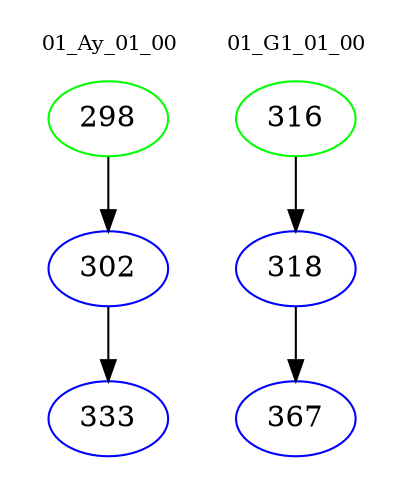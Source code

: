 digraph{
subgraph cluster_0 {
color = white
label = "01_Ay_01_00";
fontsize=10;
T0_298 [label="298", color="green"]
T0_298 -> T0_302 [color="black"]
T0_302 [label="302", color="blue"]
T0_302 -> T0_333 [color="black"]
T0_333 [label="333", color="blue"]
}
subgraph cluster_1 {
color = white
label = "01_G1_01_00";
fontsize=10;
T1_316 [label="316", color="green"]
T1_316 -> T1_318 [color="black"]
T1_318 [label="318", color="blue"]
T1_318 -> T1_367 [color="black"]
T1_367 [label="367", color="blue"]
}
}

